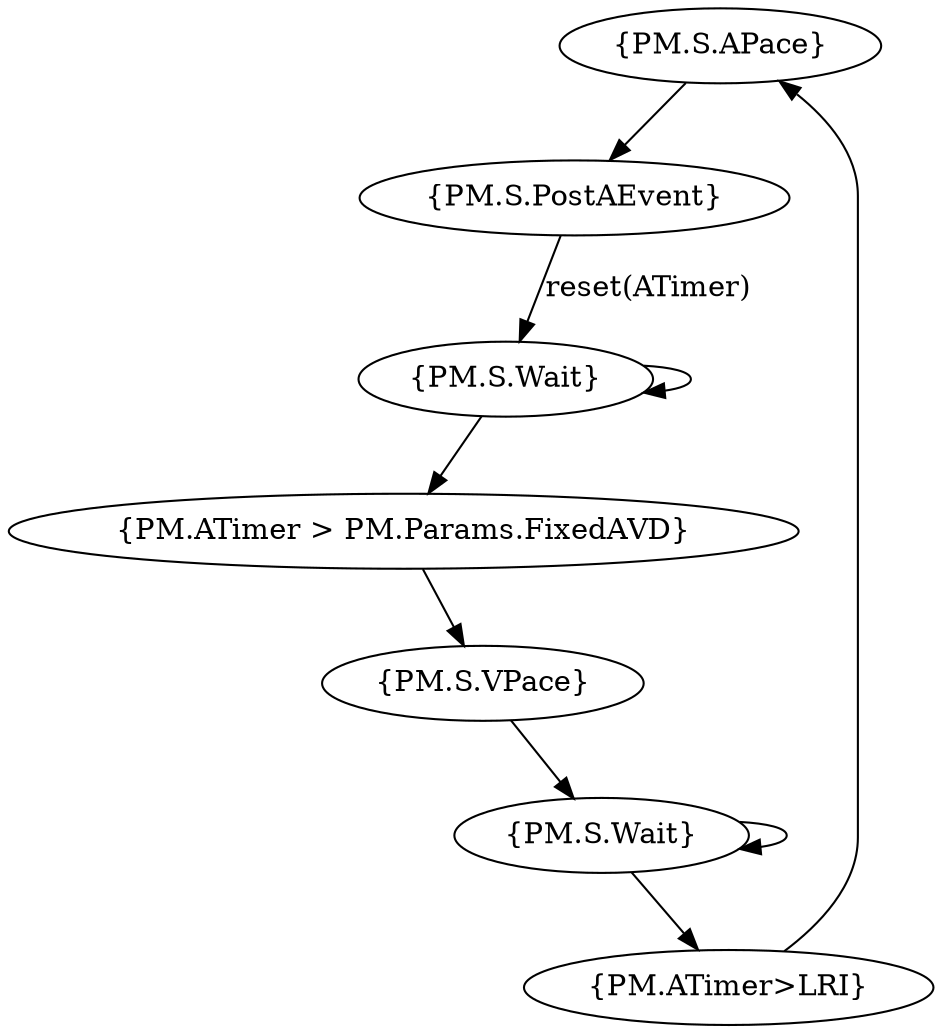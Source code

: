 digraph {
  1 [label="{PM.S.APace}"];
  7 [label="{PM.S.PostAEvent}"]
  2 [label="{PM.S.Wait}"];
  3 [label="{PM.ATimer > PM.Params.FixedAVD}"];
  4 [label="{PM.S.VPace}"];
  6 [label="{PM.ATimer>LRI}"];
  5 [label="{PM.S.Wait}"];
  1->7;
  7->2 [label="reset(ATimer)"];
  2->2
  2->3
  3->4
  4->5
  5->5
  5->6
  6->1
}
